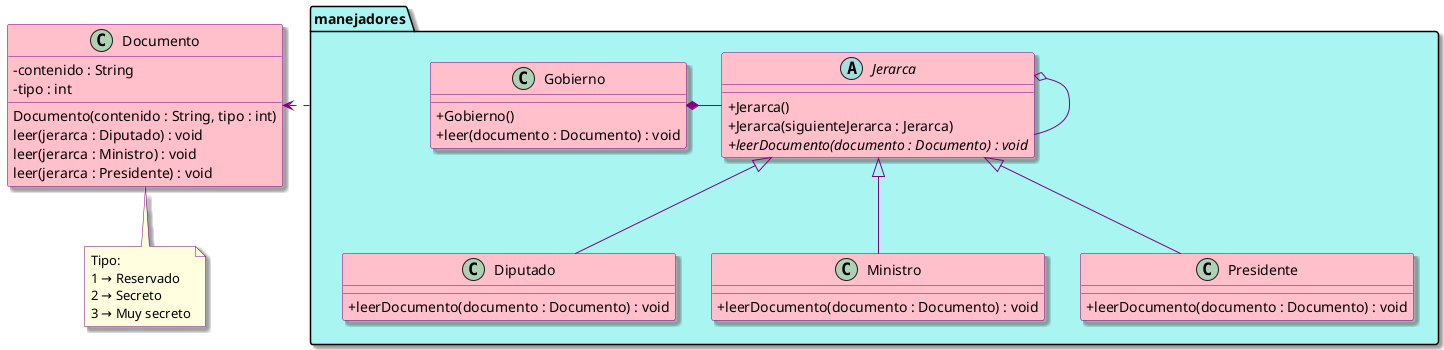 @startuml
skinparam classAttributeIconSize 0
skinparam Shadowing true

skinparam class {
    ArrowColor Purple
    BackgroundColor Pink
    BorderColor Purple
}

skinparam note {
    BackgroundColor LightYellow
    BorderColor Purple
}

namespace manejadores #A9F5F2 {
    abstract class Jerarca {
        + Jerarca()
        + Jerarca(siguienteJerarca : Jerarca)
        + {abstract} leerDocumento(documento : Documento) : void
    }

    class Diputado extends Jerarca {
        + leerDocumento(documento : Documento) : void
    }

    class Ministro extends Jerarca {
        + leerDocumento(documento : Documento) : void
    }

    class Presidente extends Jerarca {
        + leerDocumento(documento : Documento) : void
    }

    class Gobierno {
        + Gobierno()
        + leer(documento : Documento) : void
    }

    Gobierno *- Jerarca
    Jerarca o- Jerarca
}

manejadores .left> Documento

class Documento {
    - contenido : String
    - tipo : int
     Documento(contenido : String, tipo : int)
     leer(jerarca : Diputado) : void
     leer(jerarca : Ministro) : void
     leer(jerarca : Presidente) : void
}
note bottom of Documento
    Tipo:
    1 → Reservado
    2 → Secreto
    3 → Muy secreto
end note
@enduml